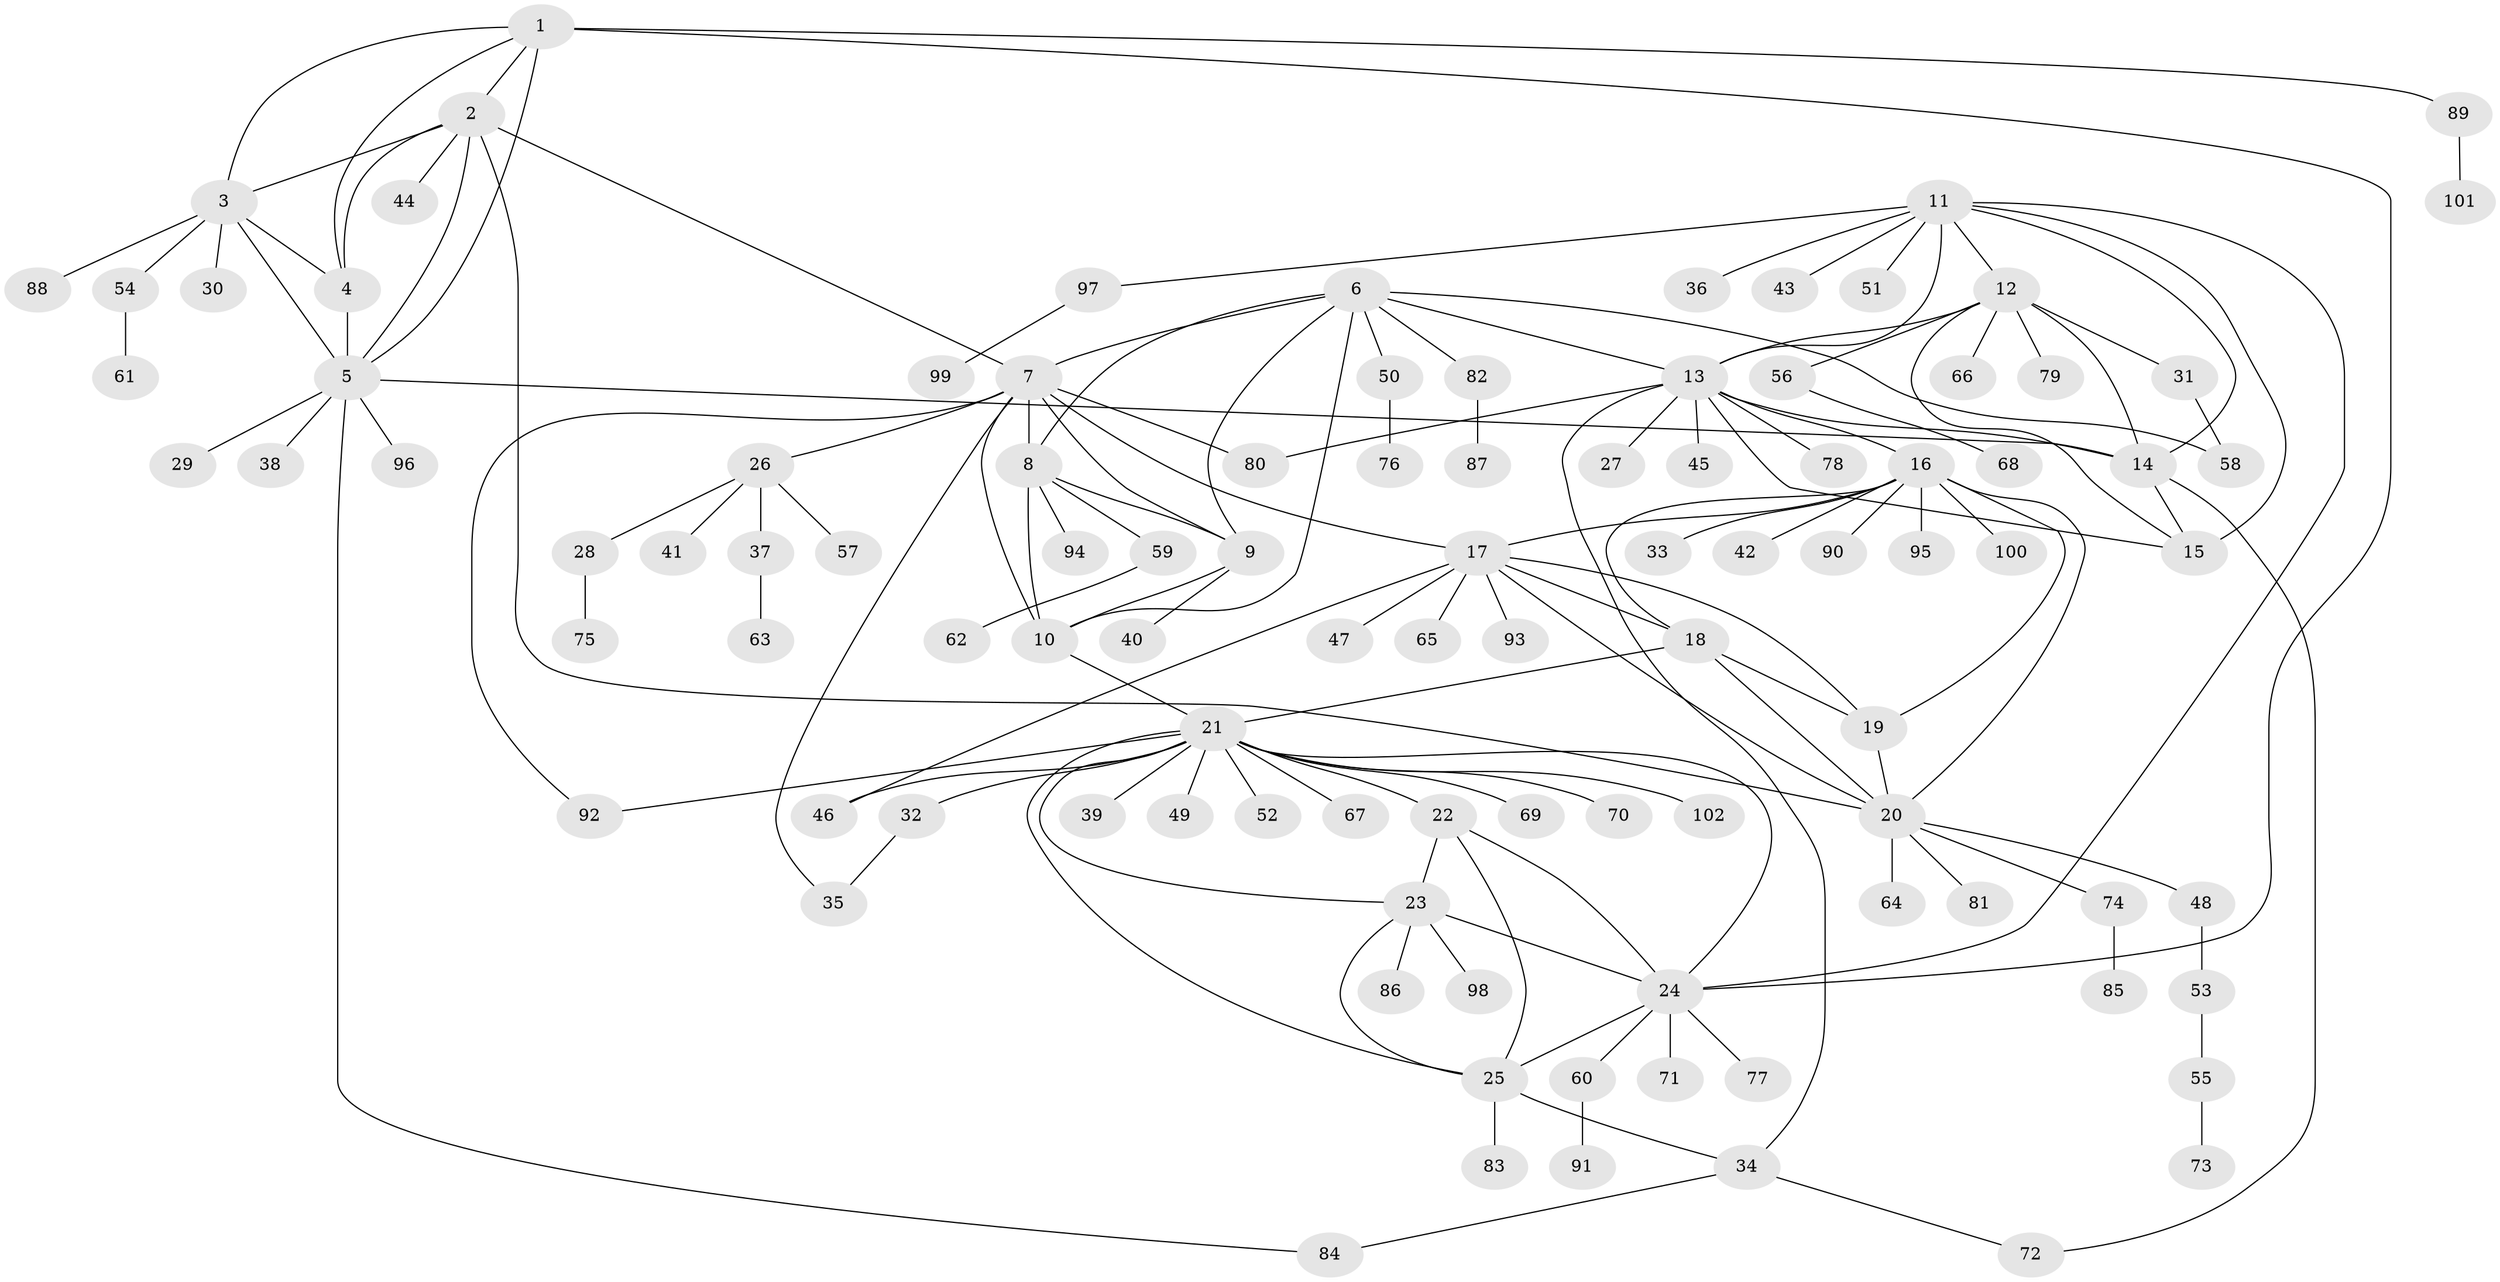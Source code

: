 // coarse degree distribution, {8: 0.03896103896103896, 5: 0.012987012987012988, 3: 0.03896103896103896, 7: 0.05194805194805195, 12: 0.012987012987012988, 4: 0.06493506493506493, 11: 0.012987012987012988, 14: 0.012987012987012988, 10: 0.012987012987012988, 1: 0.5584415584415584, 2: 0.18181818181818182}
// Generated by graph-tools (version 1.1) at 2025/52/02/27/25 19:52:19]
// undirected, 102 vertices, 145 edges
graph export_dot {
graph [start="1"]
  node [color=gray90,style=filled];
  1;
  2;
  3;
  4;
  5;
  6;
  7;
  8;
  9;
  10;
  11;
  12;
  13;
  14;
  15;
  16;
  17;
  18;
  19;
  20;
  21;
  22;
  23;
  24;
  25;
  26;
  27;
  28;
  29;
  30;
  31;
  32;
  33;
  34;
  35;
  36;
  37;
  38;
  39;
  40;
  41;
  42;
  43;
  44;
  45;
  46;
  47;
  48;
  49;
  50;
  51;
  52;
  53;
  54;
  55;
  56;
  57;
  58;
  59;
  60;
  61;
  62;
  63;
  64;
  65;
  66;
  67;
  68;
  69;
  70;
  71;
  72;
  73;
  74;
  75;
  76;
  77;
  78;
  79;
  80;
  81;
  82;
  83;
  84;
  85;
  86;
  87;
  88;
  89;
  90;
  91;
  92;
  93;
  94;
  95;
  96;
  97;
  98;
  99;
  100;
  101;
  102;
  1 -- 2;
  1 -- 3;
  1 -- 4;
  1 -- 5;
  1 -- 24;
  1 -- 89;
  2 -- 3;
  2 -- 4;
  2 -- 5;
  2 -- 7;
  2 -- 20;
  2 -- 44;
  3 -- 4;
  3 -- 5;
  3 -- 30;
  3 -- 54;
  3 -- 88;
  4 -- 5;
  5 -- 14;
  5 -- 29;
  5 -- 38;
  5 -- 84;
  5 -- 96;
  6 -- 7;
  6 -- 8;
  6 -- 9;
  6 -- 10;
  6 -- 13;
  6 -- 50;
  6 -- 58;
  6 -- 82;
  7 -- 8;
  7 -- 9;
  7 -- 10;
  7 -- 17;
  7 -- 26;
  7 -- 35;
  7 -- 80;
  7 -- 92;
  8 -- 9;
  8 -- 10;
  8 -- 59;
  8 -- 94;
  9 -- 10;
  9 -- 40;
  10 -- 21;
  11 -- 12;
  11 -- 13;
  11 -- 14;
  11 -- 15;
  11 -- 24;
  11 -- 36;
  11 -- 43;
  11 -- 51;
  11 -- 97;
  12 -- 13;
  12 -- 14;
  12 -- 15;
  12 -- 31;
  12 -- 56;
  12 -- 66;
  12 -- 79;
  13 -- 14;
  13 -- 15;
  13 -- 16;
  13 -- 27;
  13 -- 34;
  13 -- 45;
  13 -- 78;
  13 -- 80;
  14 -- 15;
  14 -- 72;
  16 -- 17;
  16 -- 18;
  16 -- 19;
  16 -- 20;
  16 -- 33;
  16 -- 42;
  16 -- 90;
  16 -- 95;
  16 -- 100;
  17 -- 18;
  17 -- 19;
  17 -- 20;
  17 -- 46;
  17 -- 47;
  17 -- 65;
  17 -- 93;
  18 -- 19;
  18 -- 20;
  18 -- 21;
  19 -- 20;
  20 -- 48;
  20 -- 64;
  20 -- 74;
  20 -- 81;
  21 -- 22;
  21 -- 23;
  21 -- 24;
  21 -- 25;
  21 -- 32;
  21 -- 39;
  21 -- 46;
  21 -- 49;
  21 -- 52;
  21 -- 67;
  21 -- 69;
  21 -- 70;
  21 -- 92;
  21 -- 102;
  22 -- 23;
  22 -- 24;
  22 -- 25;
  23 -- 24;
  23 -- 25;
  23 -- 86;
  23 -- 98;
  24 -- 25;
  24 -- 60;
  24 -- 71;
  24 -- 77;
  25 -- 34;
  25 -- 83;
  26 -- 28;
  26 -- 37;
  26 -- 41;
  26 -- 57;
  28 -- 75;
  31 -- 58;
  32 -- 35;
  34 -- 72;
  34 -- 84;
  37 -- 63;
  48 -- 53;
  50 -- 76;
  53 -- 55;
  54 -- 61;
  55 -- 73;
  56 -- 68;
  59 -- 62;
  60 -- 91;
  74 -- 85;
  82 -- 87;
  89 -- 101;
  97 -- 99;
}
